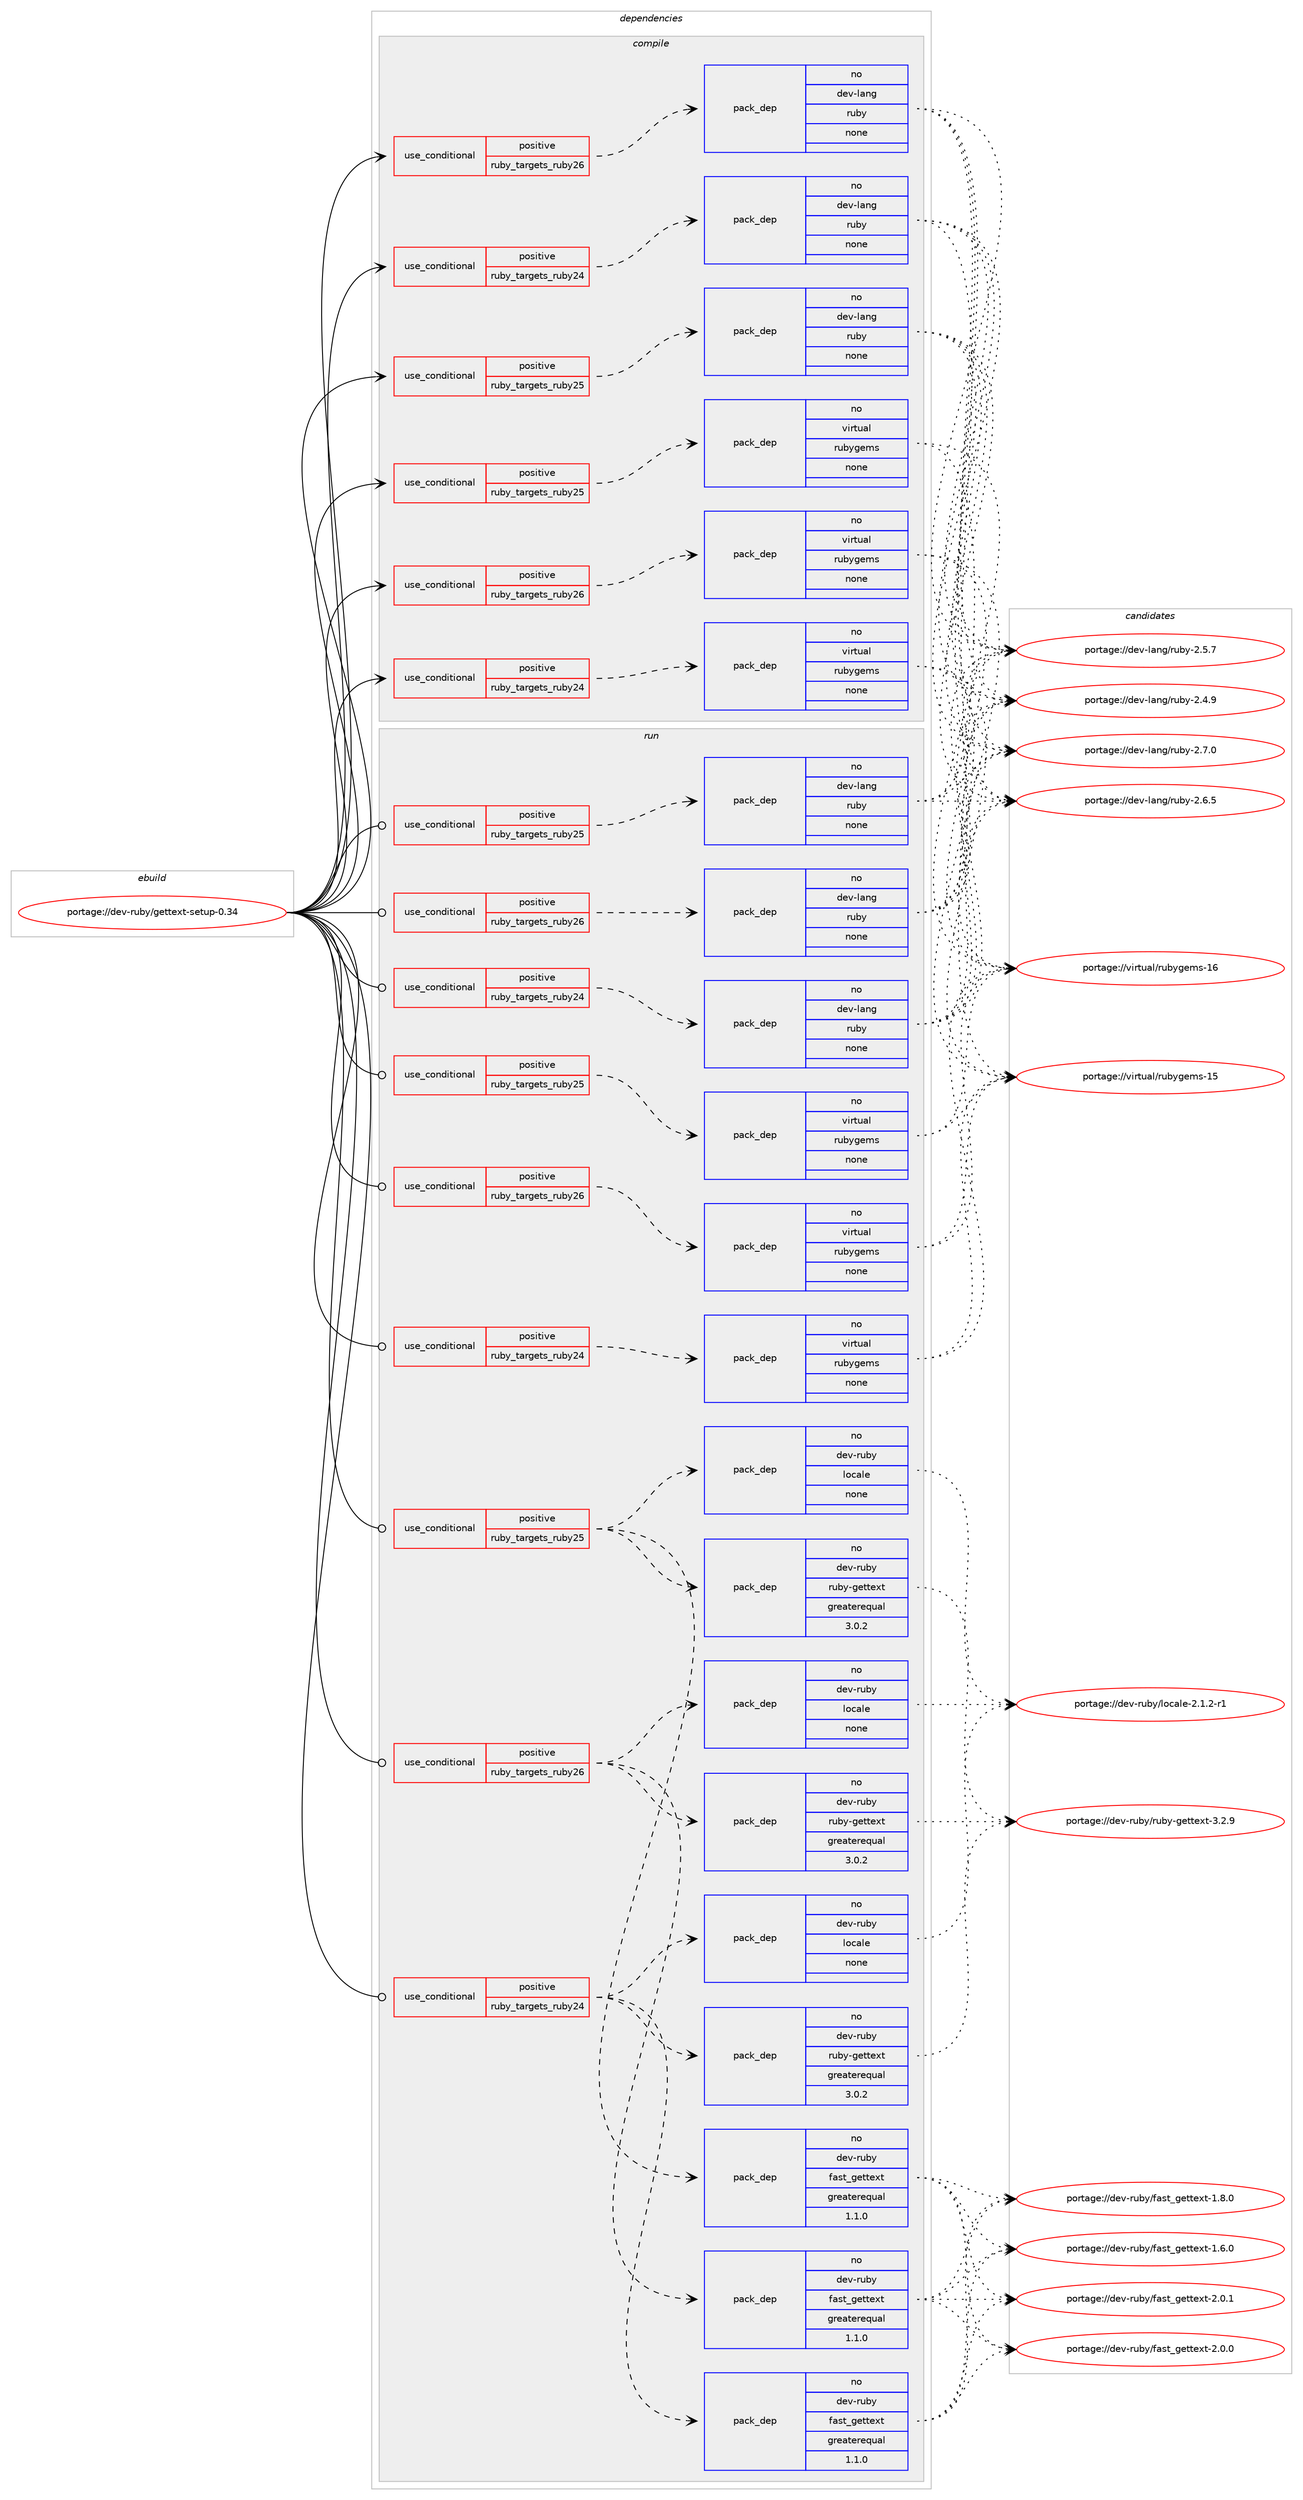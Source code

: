 digraph prolog {

# *************
# Graph options
# *************

newrank=true;
concentrate=true;
compound=true;
graph [rankdir=LR,fontname=Helvetica,fontsize=10,ranksep=1.5];#, ranksep=2.5, nodesep=0.2];
edge  [arrowhead=vee];
node  [fontname=Helvetica,fontsize=10];

# **********
# The ebuild
# **********

subgraph cluster_leftcol {
color=gray;
label=<<i>ebuild</i>>;
id [label="portage://dev-ruby/gettext-setup-0.34", color=red, width=4, href="../dev-ruby/gettext-setup-0.34.svg"];
}

# ****************
# The dependencies
# ****************

subgraph cluster_midcol {
color=gray;
label=<<i>dependencies</i>>;
subgraph cluster_compile {
fillcolor="#eeeeee";
style=filled;
label=<<i>compile</i>>;
subgraph cond86855 {
dependency355181 [label=<<TABLE BORDER="0" CELLBORDER="1" CELLSPACING="0" CELLPADDING="4"><TR><TD ROWSPAN="3" CELLPADDING="10">use_conditional</TD></TR><TR><TD>positive</TD></TR><TR><TD>ruby_targets_ruby24</TD></TR></TABLE>>, shape=none, color=red];
subgraph pack263513 {
dependency355182 [label=<<TABLE BORDER="0" CELLBORDER="1" CELLSPACING="0" CELLPADDING="4" WIDTH="220"><TR><TD ROWSPAN="6" CELLPADDING="30">pack_dep</TD></TR><TR><TD WIDTH="110">no</TD></TR><TR><TD>dev-lang</TD></TR><TR><TD>ruby</TD></TR><TR><TD>none</TD></TR><TR><TD></TD></TR></TABLE>>, shape=none, color=blue];
}
dependency355181:e -> dependency355182:w [weight=20,style="dashed",arrowhead="vee"];
}
id:e -> dependency355181:w [weight=20,style="solid",arrowhead="vee"];
subgraph cond86856 {
dependency355183 [label=<<TABLE BORDER="0" CELLBORDER="1" CELLSPACING="0" CELLPADDING="4"><TR><TD ROWSPAN="3" CELLPADDING="10">use_conditional</TD></TR><TR><TD>positive</TD></TR><TR><TD>ruby_targets_ruby24</TD></TR></TABLE>>, shape=none, color=red];
subgraph pack263514 {
dependency355184 [label=<<TABLE BORDER="0" CELLBORDER="1" CELLSPACING="0" CELLPADDING="4" WIDTH="220"><TR><TD ROWSPAN="6" CELLPADDING="30">pack_dep</TD></TR><TR><TD WIDTH="110">no</TD></TR><TR><TD>virtual</TD></TR><TR><TD>rubygems</TD></TR><TR><TD>none</TD></TR><TR><TD></TD></TR></TABLE>>, shape=none, color=blue];
}
dependency355183:e -> dependency355184:w [weight=20,style="dashed",arrowhead="vee"];
}
id:e -> dependency355183:w [weight=20,style="solid",arrowhead="vee"];
subgraph cond86857 {
dependency355185 [label=<<TABLE BORDER="0" CELLBORDER="1" CELLSPACING="0" CELLPADDING="4"><TR><TD ROWSPAN="3" CELLPADDING="10">use_conditional</TD></TR><TR><TD>positive</TD></TR><TR><TD>ruby_targets_ruby25</TD></TR></TABLE>>, shape=none, color=red];
subgraph pack263515 {
dependency355186 [label=<<TABLE BORDER="0" CELLBORDER="1" CELLSPACING="0" CELLPADDING="4" WIDTH="220"><TR><TD ROWSPAN="6" CELLPADDING="30">pack_dep</TD></TR><TR><TD WIDTH="110">no</TD></TR><TR><TD>dev-lang</TD></TR><TR><TD>ruby</TD></TR><TR><TD>none</TD></TR><TR><TD></TD></TR></TABLE>>, shape=none, color=blue];
}
dependency355185:e -> dependency355186:w [weight=20,style="dashed",arrowhead="vee"];
}
id:e -> dependency355185:w [weight=20,style="solid",arrowhead="vee"];
subgraph cond86858 {
dependency355187 [label=<<TABLE BORDER="0" CELLBORDER="1" CELLSPACING="0" CELLPADDING="4"><TR><TD ROWSPAN="3" CELLPADDING="10">use_conditional</TD></TR><TR><TD>positive</TD></TR><TR><TD>ruby_targets_ruby25</TD></TR></TABLE>>, shape=none, color=red];
subgraph pack263516 {
dependency355188 [label=<<TABLE BORDER="0" CELLBORDER="1" CELLSPACING="0" CELLPADDING="4" WIDTH="220"><TR><TD ROWSPAN="6" CELLPADDING="30">pack_dep</TD></TR><TR><TD WIDTH="110">no</TD></TR><TR><TD>virtual</TD></TR><TR><TD>rubygems</TD></TR><TR><TD>none</TD></TR><TR><TD></TD></TR></TABLE>>, shape=none, color=blue];
}
dependency355187:e -> dependency355188:w [weight=20,style="dashed",arrowhead="vee"];
}
id:e -> dependency355187:w [weight=20,style="solid",arrowhead="vee"];
subgraph cond86859 {
dependency355189 [label=<<TABLE BORDER="0" CELLBORDER="1" CELLSPACING="0" CELLPADDING="4"><TR><TD ROWSPAN="3" CELLPADDING="10">use_conditional</TD></TR><TR><TD>positive</TD></TR><TR><TD>ruby_targets_ruby26</TD></TR></TABLE>>, shape=none, color=red];
subgraph pack263517 {
dependency355190 [label=<<TABLE BORDER="0" CELLBORDER="1" CELLSPACING="0" CELLPADDING="4" WIDTH="220"><TR><TD ROWSPAN="6" CELLPADDING="30">pack_dep</TD></TR><TR><TD WIDTH="110">no</TD></TR><TR><TD>dev-lang</TD></TR><TR><TD>ruby</TD></TR><TR><TD>none</TD></TR><TR><TD></TD></TR></TABLE>>, shape=none, color=blue];
}
dependency355189:e -> dependency355190:w [weight=20,style="dashed",arrowhead="vee"];
}
id:e -> dependency355189:w [weight=20,style="solid",arrowhead="vee"];
subgraph cond86860 {
dependency355191 [label=<<TABLE BORDER="0" CELLBORDER="1" CELLSPACING="0" CELLPADDING="4"><TR><TD ROWSPAN="3" CELLPADDING="10">use_conditional</TD></TR><TR><TD>positive</TD></TR><TR><TD>ruby_targets_ruby26</TD></TR></TABLE>>, shape=none, color=red];
subgraph pack263518 {
dependency355192 [label=<<TABLE BORDER="0" CELLBORDER="1" CELLSPACING="0" CELLPADDING="4" WIDTH="220"><TR><TD ROWSPAN="6" CELLPADDING="30">pack_dep</TD></TR><TR><TD WIDTH="110">no</TD></TR><TR><TD>virtual</TD></TR><TR><TD>rubygems</TD></TR><TR><TD>none</TD></TR><TR><TD></TD></TR></TABLE>>, shape=none, color=blue];
}
dependency355191:e -> dependency355192:w [weight=20,style="dashed",arrowhead="vee"];
}
id:e -> dependency355191:w [weight=20,style="solid",arrowhead="vee"];
}
subgraph cluster_compileandrun {
fillcolor="#eeeeee";
style=filled;
label=<<i>compile and run</i>>;
}
subgraph cluster_run {
fillcolor="#eeeeee";
style=filled;
label=<<i>run</i>>;
subgraph cond86861 {
dependency355193 [label=<<TABLE BORDER="0" CELLBORDER="1" CELLSPACING="0" CELLPADDING="4"><TR><TD ROWSPAN="3" CELLPADDING="10">use_conditional</TD></TR><TR><TD>positive</TD></TR><TR><TD>ruby_targets_ruby24</TD></TR></TABLE>>, shape=none, color=red];
subgraph pack263519 {
dependency355194 [label=<<TABLE BORDER="0" CELLBORDER="1" CELLSPACING="0" CELLPADDING="4" WIDTH="220"><TR><TD ROWSPAN="6" CELLPADDING="30">pack_dep</TD></TR><TR><TD WIDTH="110">no</TD></TR><TR><TD>dev-lang</TD></TR><TR><TD>ruby</TD></TR><TR><TD>none</TD></TR><TR><TD></TD></TR></TABLE>>, shape=none, color=blue];
}
dependency355193:e -> dependency355194:w [weight=20,style="dashed",arrowhead="vee"];
}
id:e -> dependency355193:w [weight=20,style="solid",arrowhead="odot"];
subgraph cond86862 {
dependency355195 [label=<<TABLE BORDER="0" CELLBORDER="1" CELLSPACING="0" CELLPADDING="4"><TR><TD ROWSPAN="3" CELLPADDING="10">use_conditional</TD></TR><TR><TD>positive</TD></TR><TR><TD>ruby_targets_ruby24</TD></TR></TABLE>>, shape=none, color=red];
subgraph pack263520 {
dependency355196 [label=<<TABLE BORDER="0" CELLBORDER="1" CELLSPACING="0" CELLPADDING="4" WIDTH="220"><TR><TD ROWSPAN="6" CELLPADDING="30">pack_dep</TD></TR><TR><TD WIDTH="110">no</TD></TR><TR><TD>dev-ruby</TD></TR><TR><TD>fast_gettext</TD></TR><TR><TD>greaterequal</TD></TR><TR><TD>1.1.0</TD></TR></TABLE>>, shape=none, color=blue];
}
dependency355195:e -> dependency355196:w [weight=20,style="dashed",arrowhead="vee"];
subgraph pack263521 {
dependency355197 [label=<<TABLE BORDER="0" CELLBORDER="1" CELLSPACING="0" CELLPADDING="4" WIDTH="220"><TR><TD ROWSPAN="6" CELLPADDING="30">pack_dep</TD></TR><TR><TD WIDTH="110">no</TD></TR><TR><TD>dev-ruby</TD></TR><TR><TD>ruby-gettext</TD></TR><TR><TD>greaterequal</TD></TR><TR><TD>3.0.2</TD></TR></TABLE>>, shape=none, color=blue];
}
dependency355195:e -> dependency355197:w [weight=20,style="dashed",arrowhead="vee"];
subgraph pack263522 {
dependency355198 [label=<<TABLE BORDER="0" CELLBORDER="1" CELLSPACING="0" CELLPADDING="4" WIDTH="220"><TR><TD ROWSPAN="6" CELLPADDING="30">pack_dep</TD></TR><TR><TD WIDTH="110">no</TD></TR><TR><TD>dev-ruby</TD></TR><TR><TD>locale</TD></TR><TR><TD>none</TD></TR><TR><TD></TD></TR></TABLE>>, shape=none, color=blue];
}
dependency355195:e -> dependency355198:w [weight=20,style="dashed",arrowhead="vee"];
}
id:e -> dependency355195:w [weight=20,style="solid",arrowhead="odot"];
subgraph cond86863 {
dependency355199 [label=<<TABLE BORDER="0" CELLBORDER="1" CELLSPACING="0" CELLPADDING="4"><TR><TD ROWSPAN="3" CELLPADDING="10">use_conditional</TD></TR><TR><TD>positive</TD></TR><TR><TD>ruby_targets_ruby24</TD></TR></TABLE>>, shape=none, color=red];
subgraph pack263523 {
dependency355200 [label=<<TABLE BORDER="0" CELLBORDER="1" CELLSPACING="0" CELLPADDING="4" WIDTH="220"><TR><TD ROWSPAN="6" CELLPADDING="30">pack_dep</TD></TR><TR><TD WIDTH="110">no</TD></TR><TR><TD>virtual</TD></TR><TR><TD>rubygems</TD></TR><TR><TD>none</TD></TR><TR><TD></TD></TR></TABLE>>, shape=none, color=blue];
}
dependency355199:e -> dependency355200:w [weight=20,style="dashed",arrowhead="vee"];
}
id:e -> dependency355199:w [weight=20,style="solid",arrowhead="odot"];
subgraph cond86864 {
dependency355201 [label=<<TABLE BORDER="0" CELLBORDER="1" CELLSPACING="0" CELLPADDING="4"><TR><TD ROWSPAN="3" CELLPADDING="10">use_conditional</TD></TR><TR><TD>positive</TD></TR><TR><TD>ruby_targets_ruby25</TD></TR></TABLE>>, shape=none, color=red];
subgraph pack263524 {
dependency355202 [label=<<TABLE BORDER="0" CELLBORDER="1" CELLSPACING="0" CELLPADDING="4" WIDTH="220"><TR><TD ROWSPAN="6" CELLPADDING="30">pack_dep</TD></TR><TR><TD WIDTH="110">no</TD></TR><TR><TD>dev-lang</TD></TR><TR><TD>ruby</TD></TR><TR><TD>none</TD></TR><TR><TD></TD></TR></TABLE>>, shape=none, color=blue];
}
dependency355201:e -> dependency355202:w [weight=20,style="dashed",arrowhead="vee"];
}
id:e -> dependency355201:w [weight=20,style="solid",arrowhead="odot"];
subgraph cond86865 {
dependency355203 [label=<<TABLE BORDER="0" CELLBORDER="1" CELLSPACING="0" CELLPADDING="4"><TR><TD ROWSPAN="3" CELLPADDING="10">use_conditional</TD></TR><TR><TD>positive</TD></TR><TR><TD>ruby_targets_ruby25</TD></TR></TABLE>>, shape=none, color=red];
subgraph pack263525 {
dependency355204 [label=<<TABLE BORDER="0" CELLBORDER="1" CELLSPACING="0" CELLPADDING="4" WIDTH="220"><TR><TD ROWSPAN="6" CELLPADDING="30">pack_dep</TD></TR><TR><TD WIDTH="110">no</TD></TR><TR><TD>dev-ruby</TD></TR><TR><TD>fast_gettext</TD></TR><TR><TD>greaterequal</TD></TR><TR><TD>1.1.0</TD></TR></TABLE>>, shape=none, color=blue];
}
dependency355203:e -> dependency355204:w [weight=20,style="dashed",arrowhead="vee"];
subgraph pack263526 {
dependency355205 [label=<<TABLE BORDER="0" CELLBORDER="1" CELLSPACING="0" CELLPADDING="4" WIDTH="220"><TR><TD ROWSPAN="6" CELLPADDING="30">pack_dep</TD></TR><TR><TD WIDTH="110">no</TD></TR><TR><TD>dev-ruby</TD></TR><TR><TD>ruby-gettext</TD></TR><TR><TD>greaterequal</TD></TR><TR><TD>3.0.2</TD></TR></TABLE>>, shape=none, color=blue];
}
dependency355203:e -> dependency355205:w [weight=20,style="dashed",arrowhead="vee"];
subgraph pack263527 {
dependency355206 [label=<<TABLE BORDER="0" CELLBORDER="1" CELLSPACING="0" CELLPADDING="4" WIDTH="220"><TR><TD ROWSPAN="6" CELLPADDING="30">pack_dep</TD></TR><TR><TD WIDTH="110">no</TD></TR><TR><TD>dev-ruby</TD></TR><TR><TD>locale</TD></TR><TR><TD>none</TD></TR><TR><TD></TD></TR></TABLE>>, shape=none, color=blue];
}
dependency355203:e -> dependency355206:w [weight=20,style="dashed",arrowhead="vee"];
}
id:e -> dependency355203:w [weight=20,style="solid",arrowhead="odot"];
subgraph cond86866 {
dependency355207 [label=<<TABLE BORDER="0" CELLBORDER="1" CELLSPACING="0" CELLPADDING="4"><TR><TD ROWSPAN="3" CELLPADDING="10">use_conditional</TD></TR><TR><TD>positive</TD></TR><TR><TD>ruby_targets_ruby25</TD></TR></TABLE>>, shape=none, color=red];
subgraph pack263528 {
dependency355208 [label=<<TABLE BORDER="0" CELLBORDER="1" CELLSPACING="0" CELLPADDING="4" WIDTH="220"><TR><TD ROWSPAN="6" CELLPADDING="30">pack_dep</TD></TR><TR><TD WIDTH="110">no</TD></TR><TR><TD>virtual</TD></TR><TR><TD>rubygems</TD></TR><TR><TD>none</TD></TR><TR><TD></TD></TR></TABLE>>, shape=none, color=blue];
}
dependency355207:e -> dependency355208:w [weight=20,style="dashed",arrowhead="vee"];
}
id:e -> dependency355207:w [weight=20,style="solid",arrowhead="odot"];
subgraph cond86867 {
dependency355209 [label=<<TABLE BORDER="0" CELLBORDER="1" CELLSPACING="0" CELLPADDING="4"><TR><TD ROWSPAN="3" CELLPADDING="10">use_conditional</TD></TR><TR><TD>positive</TD></TR><TR><TD>ruby_targets_ruby26</TD></TR></TABLE>>, shape=none, color=red];
subgraph pack263529 {
dependency355210 [label=<<TABLE BORDER="0" CELLBORDER="1" CELLSPACING="0" CELLPADDING="4" WIDTH="220"><TR><TD ROWSPAN="6" CELLPADDING="30">pack_dep</TD></TR><TR><TD WIDTH="110">no</TD></TR><TR><TD>dev-lang</TD></TR><TR><TD>ruby</TD></TR><TR><TD>none</TD></TR><TR><TD></TD></TR></TABLE>>, shape=none, color=blue];
}
dependency355209:e -> dependency355210:w [weight=20,style="dashed",arrowhead="vee"];
}
id:e -> dependency355209:w [weight=20,style="solid",arrowhead="odot"];
subgraph cond86868 {
dependency355211 [label=<<TABLE BORDER="0" CELLBORDER="1" CELLSPACING="0" CELLPADDING="4"><TR><TD ROWSPAN="3" CELLPADDING="10">use_conditional</TD></TR><TR><TD>positive</TD></TR><TR><TD>ruby_targets_ruby26</TD></TR></TABLE>>, shape=none, color=red];
subgraph pack263530 {
dependency355212 [label=<<TABLE BORDER="0" CELLBORDER="1" CELLSPACING="0" CELLPADDING="4" WIDTH="220"><TR><TD ROWSPAN="6" CELLPADDING="30">pack_dep</TD></TR><TR><TD WIDTH="110">no</TD></TR><TR><TD>dev-ruby</TD></TR><TR><TD>fast_gettext</TD></TR><TR><TD>greaterequal</TD></TR><TR><TD>1.1.0</TD></TR></TABLE>>, shape=none, color=blue];
}
dependency355211:e -> dependency355212:w [weight=20,style="dashed",arrowhead="vee"];
subgraph pack263531 {
dependency355213 [label=<<TABLE BORDER="0" CELLBORDER="1" CELLSPACING="0" CELLPADDING="4" WIDTH="220"><TR><TD ROWSPAN="6" CELLPADDING="30">pack_dep</TD></TR><TR><TD WIDTH="110">no</TD></TR><TR><TD>dev-ruby</TD></TR><TR><TD>ruby-gettext</TD></TR><TR><TD>greaterequal</TD></TR><TR><TD>3.0.2</TD></TR></TABLE>>, shape=none, color=blue];
}
dependency355211:e -> dependency355213:w [weight=20,style="dashed",arrowhead="vee"];
subgraph pack263532 {
dependency355214 [label=<<TABLE BORDER="0" CELLBORDER="1" CELLSPACING="0" CELLPADDING="4" WIDTH="220"><TR><TD ROWSPAN="6" CELLPADDING="30">pack_dep</TD></TR><TR><TD WIDTH="110">no</TD></TR><TR><TD>dev-ruby</TD></TR><TR><TD>locale</TD></TR><TR><TD>none</TD></TR><TR><TD></TD></TR></TABLE>>, shape=none, color=blue];
}
dependency355211:e -> dependency355214:w [weight=20,style="dashed",arrowhead="vee"];
}
id:e -> dependency355211:w [weight=20,style="solid",arrowhead="odot"];
subgraph cond86869 {
dependency355215 [label=<<TABLE BORDER="0" CELLBORDER="1" CELLSPACING="0" CELLPADDING="4"><TR><TD ROWSPAN="3" CELLPADDING="10">use_conditional</TD></TR><TR><TD>positive</TD></TR><TR><TD>ruby_targets_ruby26</TD></TR></TABLE>>, shape=none, color=red];
subgraph pack263533 {
dependency355216 [label=<<TABLE BORDER="0" CELLBORDER="1" CELLSPACING="0" CELLPADDING="4" WIDTH="220"><TR><TD ROWSPAN="6" CELLPADDING="30">pack_dep</TD></TR><TR><TD WIDTH="110">no</TD></TR><TR><TD>virtual</TD></TR><TR><TD>rubygems</TD></TR><TR><TD>none</TD></TR><TR><TD></TD></TR></TABLE>>, shape=none, color=blue];
}
dependency355215:e -> dependency355216:w [weight=20,style="dashed",arrowhead="vee"];
}
id:e -> dependency355215:w [weight=20,style="solid",arrowhead="odot"];
}
}

# **************
# The candidates
# **************

subgraph cluster_choices {
rank=same;
color=gray;
label=<<i>candidates</i>>;

subgraph choice263513 {
color=black;
nodesep=1;
choice10010111845108971101034711411798121455046554648 [label="portage://dev-lang/ruby-2.7.0", color=red, width=4,href="../dev-lang/ruby-2.7.0.svg"];
choice10010111845108971101034711411798121455046544653 [label="portage://dev-lang/ruby-2.6.5", color=red, width=4,href="../dev-lang/ruby-2.6.5.svg"];
choice10010111845108971101034711411798121455046534655 [label="portage://dev-lang/ruby-2.5.7", color=red, width=4,href="../dev-lang/ruby-2.5.7.svg"];
choice10010111845108971101034711411798121455046524657 [label="portage://dev-lang/ruby-2.4.9", color=red, width=4,href="../dev-lang/ruby-2.4.9.svg"];
dependency355182:e -> choice10010111845108971101034711411798121455046554648:w [style=dotted,weight="100"];
dependency355182:e -> choice10010111845108971101034711411798121455046544653:w [style=dotted,weight="100"];
dependency355182:e -> choice10010111845108971101034711411798121455046534655:w [style=dotted,weight="100"];
dependency355182:e -> choice10010111845108971101034711411798121455046524657:w [style=dotted,weight="100"];
}
subgraph choice263514 {
color=black;
nodesep=1;
choice118105114116117971084711411798121103101109115454954 [label="portage://virtual/rubygems-16", color=red, width=4,href="../virtual/rubygems-16.svg"];
choice118105114116117971084711411798121103101109115454953 [label="portage://virtual/rubygems-15", color=red, width=4,href="../virtual/rubygems-15.svg"];
dependency355184:e -> choice118105114116117971084711411798121103101109115454954:w [style=dotted,weight="100"];
dependency355184:e -> choice118105114116117971084711411798121103101109115454953:w [style=dotted,weight="100"];
}
subgraph choice263515 {
color=black;
nodesep=1;
choice10010111845108971101034711411798121455046554648 [label="portage://dev-lang/ruby-2.7.0", color=red, width=4,href="../dev-lang/ruby-2.7.0.svg"];
choice10010111845108971101034711411798121455046544653 [label="portage://dev-lang/ruby-2.6.5", color=red, width=4,href="../dev-lang/ruby-2.6.5.svg"];
choice10010111845108971101034711411798121455046534655 [label="portage://dev-lang/ruby-2.5.7", color=red, width=4,href="../dev-lang/ruby-2.5.7.svg"];
choice10010111845108971101034711411798121455046524657 [label="portage://dev-lang/ruby-2.4.9", color=red, width=4,href="../dev-lang/ruby-2.4.9.svg"];
dependency355186:e -> choice10010111845108971101034711411798121455046554648:w [style=dotted,weight="100"];
dependency355186:e -> choice10010111845108971101034711411798121455046544653:w [style=dotted,weight="100"];
dependency355186:e -> choice10010111845108971101034711411798121455046534655:w [style=dotted,weight="100"];
dependency355186:e -> choice10010111845108971101034711411798121455046524657:w [style=dotted,weight="100"];
}
subgraph choice263516 {
color=black;
nodesep=1;
choice118105114116117971084711411798121103101109115454954 [label="portage://virtual/rubygems-16", color=red, width=4,href="../virtual/rubygems-16.svg"];
choice118105114116117971084711411798121103101109115454953 [label="portage://virtual/rubygems-15", color=red, width=4,href="../virtual/rubygems-15.svg"];
dependency355188:e -> choice118105114116117971084711411798121103101109115454954:w [style=dotted,weight="100"];
dependency355188:e -> choice118105114116117971084711411798121103101109115454953:w [style=dotted,weight="100"];
}
subgraph choice263517 {
color=black;
nodesep=1;
choice10010111845108971101034711411798121455046554648 [label="portage://dev-lang/ruby-2.7.0", color=red, width=4,href="../dev-lang/ruby-2.7.0.svg"];
choice10010111845108971101034711411798121455046544653 [label="portage://dev-lang/ruby-2.6.5", color=red, width=4,href="../dev-lang/ruby-2.6.5.svg"];
choice10010111845108971101034711411798121455046534655 [label="portage://dev-lang/ruby-2.5.7", color=red, width=4,href="../dev-lang/ruby-2.5.7.svg"];
choice10010111845108971101034711411798121455046524657 [label="portage://dev-lang/ruby-2.4.9", color=red, width=4,href="../dev-lang/ruby-2.4.9.svg"];
dependency355190:e -> choice10010111845108971101034711411798121455046554648:w [style=dotted,weight="100"];
dependency355190:e -> choice10010111845108971101034711411798121455046544653:w [style=dotted,weight="100"];
dependency355190:e -> choice10010111845108971101034711411798121455046534655:w [style=dotted,weight="100"];
dependency355190:e -> choice10010111845108971101034711411798121455046524657:w [style=dotted,weight="100"];
}
subgraph choice263518 {
color=black;
nodesep=1;
choice118105114116117971084711411798121103101109115454954 [label="portage://virtual/rubygems-16", color=red, width=4,href="../virtual/rubygems-16.svg"];
choice118105114116117971084711411798121103101109115454953 [label="portage://virtual/rubygems-15", color=red, width=4,href="../virtual/rubygems-15.svg"];
dependency355192:e -> choice118105114116117971084711411798121103101109115454954:w [style=dotted,weight="100"];
dependency355192:e -> choice118105114116117971084711411798121103101109115454953:w [style=dotted,weight="100"];
}
subgraph choice263519 {
color=black;
nodesep=1;
choice10010111845108971101034711411798121455046554648 [label="portage://dev-lang/ruby-2.7.0", color=red, width=4,href="../dev-lang/ruby-2.7.0.svg"];
choice10010111845108971101034711411798121455046544653 [label="portage://dev-lang/ruby-2.6.5", color=red, width=4,href="../dev-lang/ruby-2.6.5.svg"];
choice10010111845108971101034711411798121455046534655 [label="portage://dev-lang/ruby-2.5.7", color=red, width=4,href="../dev-lang/ruby-2.5.7.svg"];
choice10010111845108971101034711411798121455046524657 [label="portage://dev-lang/ruby-2.4.9", color=red, width=4,href="../dev-lang/ruby-2.4.9.svg"];
dependency355194:e -> choice10010111845108971101034711411798121455046554648:w [style=dotted,weight="100"];
dependency355194:e -> choice10010111845108971101034711411798121455046544653:w [style=dotted,weight="100"];
dependency355194:e -> choice10010111845108971101034711411798121455046534655:w [style=dotted,weight="100"];
dependency355194:e -> choice10010111845108971101034711411798121455046524657:w [style=dotted,weight="100"];
}
subgraph choice263520 {
color=black;
nodesep=1;
choice1001011184511411798121471029711511695103101116116101120116455046484649 [label="portage://dev-ruby/fast_gettext-2.0.1", color=red, width=4,href="../dev-ruby/fast_gettext-2.0.1.svg"];
choice1001011184511411798121471029711511695103101116116101120116455046484648 [label="portage://dev-ruby/fast_gettext-2.0.0", color=red, width=4,href="../dev-ruby/fast_gettext-2.0.0.svg"];
choice1001011184511411798121471029711511695103101116116101120116454946564648 [label="portage://dev-ruby/fast_gettext-1.8.0", color=red, width=4,href="../dev-ruby/fast_gettext-1.8.0.svg"];
choice1001011184511411798121471029711511695103101116116101120116454946544648 [label="portage://dev-ruby/fast_gettext-1.6.0", color=red, width=4,href="../dev-ruby/fast_gettext-1.6.0.svg"];
dependency355196:e -> choice1001011184511411798121471029711511695103101116116101120116455046484649:w [style=dotted,weight="100"];
dependency355196:e -> choice1001011184511411798121471029711511695103101116116101120116455046484648:w [style=dotted,weight="100"];
dependency355196:e -> choice1001011184511411798121471029711511695103101116116101120116454946564648:w [style=dotted,weight="100"];
dependency355196:e -> choice1001011184511411798121471029711511695103101116116101120116454946544648:w [style=dotted,weight="100"];
}
subgraph choice263521 {
color=black;
nodesep=1;
choice1001011184511411798121471141179812145103101116116101120116455146504657 [label="portage://dev-ruby/ruby-gettext-3.2.9", color=red, width=4,href="../dev-ruby/ruby-gettext-3.2.9.svg"];
dependency355197:e -> choice1001011184511411798121471141179812145103101116116101120116455146504657:w [style=dotted,weight="100"];
}
subgraph choice263522 {
color=black;
nodesep=1;
choice10010111845114117981214710811199971081014550464946504511449 [label="portage://dev-ruby/locale-2.1.2-r1", color=red, width=4,href="../dev-ruby/locale-2.1.2-r1.svg"];
dependency355198:e -> choice10010111845114117981214710811199971081014550464946504511449:w [style=dotted,weight="100"];
}
subgraph choice263523 {
color=black;
nodesep=1;
choice118105114116117971084711411798121103101109115454954 [label="portage://virtual/rubygems-16", color=red, width=4,href="../virtual/rubygems-16.svg"];
choice118105114116117971084711411798121103101109115454953 [label="portage://virtual/rubygems-15", color=red, width=4,href="../virtual/rubygems-15.svg"];
dependency355200:e -> choice118105114116117971084711411798121103101109115454954:w [style=dotted,weight="100"];
dependency355200:e -> choice118105114116117971084711411798121103101109115454953:w [style=dotted,weight="100"];
}
subgraph choice263524 {
color=black;
nodesep=1;
choice10010111845108971101034711411798121455046554648 [label="portage://dev-lang/ruby-2.7.0", color=red, width=4,href="../dev-lang/ruby-2.7.0.svg"];
choice10010111845108971101034711411798121455046544653 [label="portage://dev-lang/ruby-2.6.5", color=red, width=4,href="../dev-lang/ruby-2.6.5.svg"];
choice10010111845108971101034711411798121455046534655 [label="portage://dev-lang/ruby-2.5.7", color=red, width=4,href="../dev-lang/ruby-2.5.7.svg"];
choice10010111845108971101034711411798121455046524657 [label="portage://dev-lang/ruby-2.4.9", color=red, width=4,href="../dev-lang/ruby-2.4.9.svg"];
dependency355202:e -> choice10010111845108971101034711411798121455046554648:w [style=dotted,weight="100"];
dependency355202:e -> choice10010111845108971101034711411798121455046544653:w [style=dotted,weight="100"];
dependency355202:e -> choice10010111845108971101034711411798121455046534655:w [style=dotted,weight="100"];
dependency355202:e -> choice10010111845108971101034711411798121455046524657:w [style=dotted,weight="100"];
}
subgraph choice263525 {
color=black;
nodesep=1;
choice1001011184511411798121471029711511695103101116116101120116455046484649 [label="portage://dev-ruby/fast_gettext-2.0.1", color=red, width=4,href="../dev-ruby/fast_gettext-2.0.1.svg"];
choice1001011184511411798121471029711511695103101116116101120116455046484648 [label="portage://dev-ruby/fast_gettext-2.0.0", color=red, width=4,href="../dev-ruby/fast_gettext-2.0.0.svg"];
choice1001011184511411798121471029711511695103101116116101120116454946564648 [label="portage://dev-ruby/fast_gettext-1.8.0", color=red, width=4,href="../dev-ruby/fast_gettext-1.8.0.svg"];
choice1001011184511411798121471029711511695103101116116101120116454946544648 [label="portage://dev-ruby/fast_gettext-1.6.0", color=red, width=4,href="../dev-ruby/fast_gettext-1.6.0.svg"];
dependency355204:e -> choice1001011184511411798121471029711511695103101116116101120116455046484649:w [style=dotted,weight="100"];
dependency355204:e -> choice1001011184511411798121471029711511695103101116116101120116455046484648:w [style=dotted,weight="100"];
dependency355204:e -> choice1001011184511411798121471029711511695103101116116101120116454946564648:w [style=dotted,weight="100"];
dependency355204:e -> choice1001011184511411798121471029711511695103101116116101120116454946544648:w [style=dotted,weight="100"];
}
subgraph choice263526 {
color=black;
nodesep=1;
choice1001011184511411798121471141179812145103101116116101120116455146504657 [label="portage://dev-ruby/ruby-gettext-3.2.9", color=red, width=4,href="../dev-ruby/ruby-gettext-3.2.9.svg"];
dependency355205:e -> choice1001011184511411798121471141179812145103101116116101120116455146504657:w [style=dotted,weight="100"];
}
subgraph choice263527 {
color=black;
nodesep=1;
choice10010111845114117981214710811199971081014550464946504511449 [label="portage://dev-ruby/locale-2.1.2-r1", color=red, width=4,href="../dev-ruby/locale-2.1.2-r1.svg"];
dependency355206:e -> choice10010111845114117981214710811199971081014550464946504511449:w [style=dotted,weight="100"];
}
subgraph choice263528 {
color=black;
nodesep=1;
choice118105114116117971084711411798121103101109115454954 [label="portage://virtual/rubygems-16", color=red, width=4,href="../virtual/rubygems-16.svg"];
choice118105114116117971084711411798121103101109115454953 [label="portage://virtual/rubygems-15", color=red, width=4,href="../virtual/rubygems-15.svg"];
dependency355208:e -> choice118105114116117971084711411798121103101109115454954:w [style=dotted,weight="100"];
dependency355208:e -> choice118105114116117971084711411798121103101109115454953:w [style=dotted,weight="100"];
}
subgraph choice263529 {
color=black;
nodesep=1;
choice10010111845108971101034711411798121455046554648 [label="portage://dev-lang/ruby-2.7.0", color=red, width=4,href="../dev-lang/ruby-2.7.0.svg"];
choice10010111845108971101034711411798121455046544653 [label="portage://dev-lang/ruby-2.6.5", color=red, width=4,href="../dev-lang/ruby-2.6.5.svg"];
choice10010111845108971101034711411798121455046534655 [label="portage://dev-lang/ruby-2.5.7", color=red, width=4,href="../dev-lang/ruby-2.5.7.svg"];
choice10010111845108971101034711411798121455046524657 [label="portage://dev-lang/ruby-2.4.9", color=red, width=4,href="../dev-lang/ruby-2.4.9.svg"];
dependency355210:e -> choice10010111845108971101034711411798121455046554648:w [style=dotted,weight="100"];
dependency355210:e -> choice10010111845108971101034711411798121455046544653:w [style=dotted,weight="100"];
dependency355210:e -> choice10010111845108971101034711411798121455046534655:w [style=dotted,weight="100"];
dependency355210:e -> choice10010111845108971101034711411798121455046524657:w [style=dotted,weight="100"];
}
subgraph choice263530 {
color=black;
nodesep=1;
choice1001011184511411798121471029711511695103101116116101120116455046484649 [label="portage://dev-ruby/fast_gettext-2.0.1", color=red, width=4,href="../dev-ruby/fast_gettext-2.0.1.svg"];
choice1001011184511411798121471029711511695103101116116101120116455046484648 [label="portage://dev-ruby/fast_gettext-2.0.0", color=red, width=4,href="../dev-ruby/fast_gettext-2.0.0.svg"];
choice1001011184511411798121471029711511695103101116116101120116454946564648 [label="portage://dev-ruby/fast_gettext-1.8.0", color=red, width=4,href="../dev-ruby/fast_gettext-1.8.0.svg"];
choice1001011184511411798121471029711511695103101116116101120116454946544648 [label="portage://dev-ruby/fast_gettext-1.6.0", color=red, width=4,href="../dev-ruby/fast_gettext-1.6.0.svg"];
dependency355212:e -> choice1001011184511411798121471029711511695103101116116101120116455046484649:w [style=dotted,weight="100"];
dependency355212:e -> choice1001011184511411798121471029711511695103101116116101120116455046484648:w [style=dotted,weight="100"];
dependency355212:e -> choice1001011184511411798121471029711511695103101116116101120116454946564648:w [style=dotted,weight="100"];
dependency355212:e -> choice1001011184511411798121471029711511695103101116116101120116454946544648:w [style=dotted,weight="100"];
}
subgraph choice263531 {
color=black;
nodesep=1;
choice1001011184511411798121471141179812145103101116116101120116455146504657 [label="portage://dev-ruby/ruby-gettext-3.2.9", color=red, width=4,href="../dev-ruby/ruby-gettext-3.2.9.svg"];
dependency355213:e -> choice1001011184511411798121471141179812145103101116116101120116455146504657:w [style=dotted,weight="100"];
}
subgraph choice263532 {
color=black;
nodesep=1;
choice10010111845114117981214710811199971081014550464946504511449 [label="portage://dev-ruby/locale-2.1.2-r1", color=red, width=4,href="../dev-ruby/locale-2.1.2-r1.svg"];
dependency355214:e -> choice10010111845114117981214710811199971081014550464946504511449:w [style=dotted,weight="100"];
}
subgraph choice263533 {
color=black;
nodesep=1;
choice118105114116117971084711411798121103101109115454954 [label="portage://virtual/rubygems-16", color=red, width=4,href="../virtual/rubygems-16.svg"];
choice118105114116117971084711411798121103101109115454953 [label="portage://virtual/rubygems-15", color=red, width=4,href="../virtual/rubygems-15.svg"];
dependency355216:e -> choice118105114116117971084711411798121103101109115454954:w [style=dotted,weight="100"];
dependency355216:e -> choice118105114116117971084711411798121103101109115454953:w [style=dotted,weight="100"];
}
}

}
